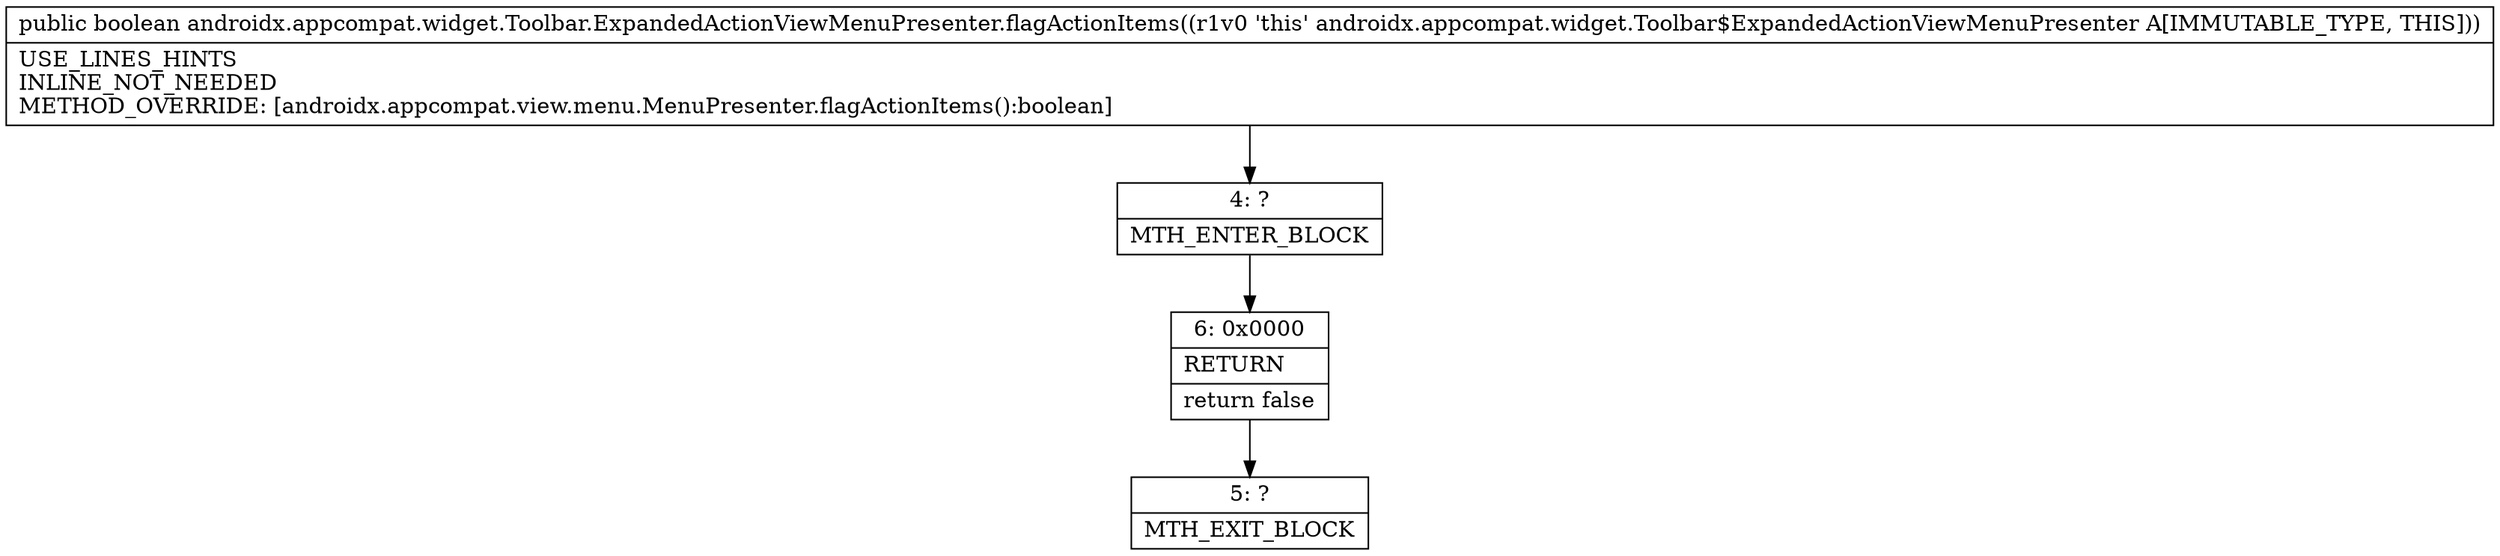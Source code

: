 digraph "CFG forandroidx.appcompat.widget.Toolbar.ExpandedActionViewMenuPresenter.flagActionItems()Z" {
Node_4 [shape=record,label="{4\:\ ?|MTH_ENTER_BLOCK\l}"];
Node_6 [shape=record,label="{6\:\ 0x0000|RETURN\l|return false\l}"];
Node_5 [shape=record,label="{5\:\ ?|MTH_EXIT_BLOCK\l}"];
MethodNode[shape=record,label="{public boolean androidx.appcompat.widget.Toolbar.ExpandedActionViewMenuPresenter.flagActionItems((r1v0 'this' androidx.appcompat.widget.Toolbar$ExpandedActionViewMenuPresenter A[IMMUTABLE_TYPE, THIS]))  | USE_LINES_HINTS\lINLINE_NOT_NEEDED\lMETHOD_OVERRIDE: [androidx.appcompat.view.menu.MenuPresenter.flagActionItems():boolean]\l}"];
MethodNode -> Node_4;Node_4 -> Node_6;
Node_6 -> Node_5;
}

